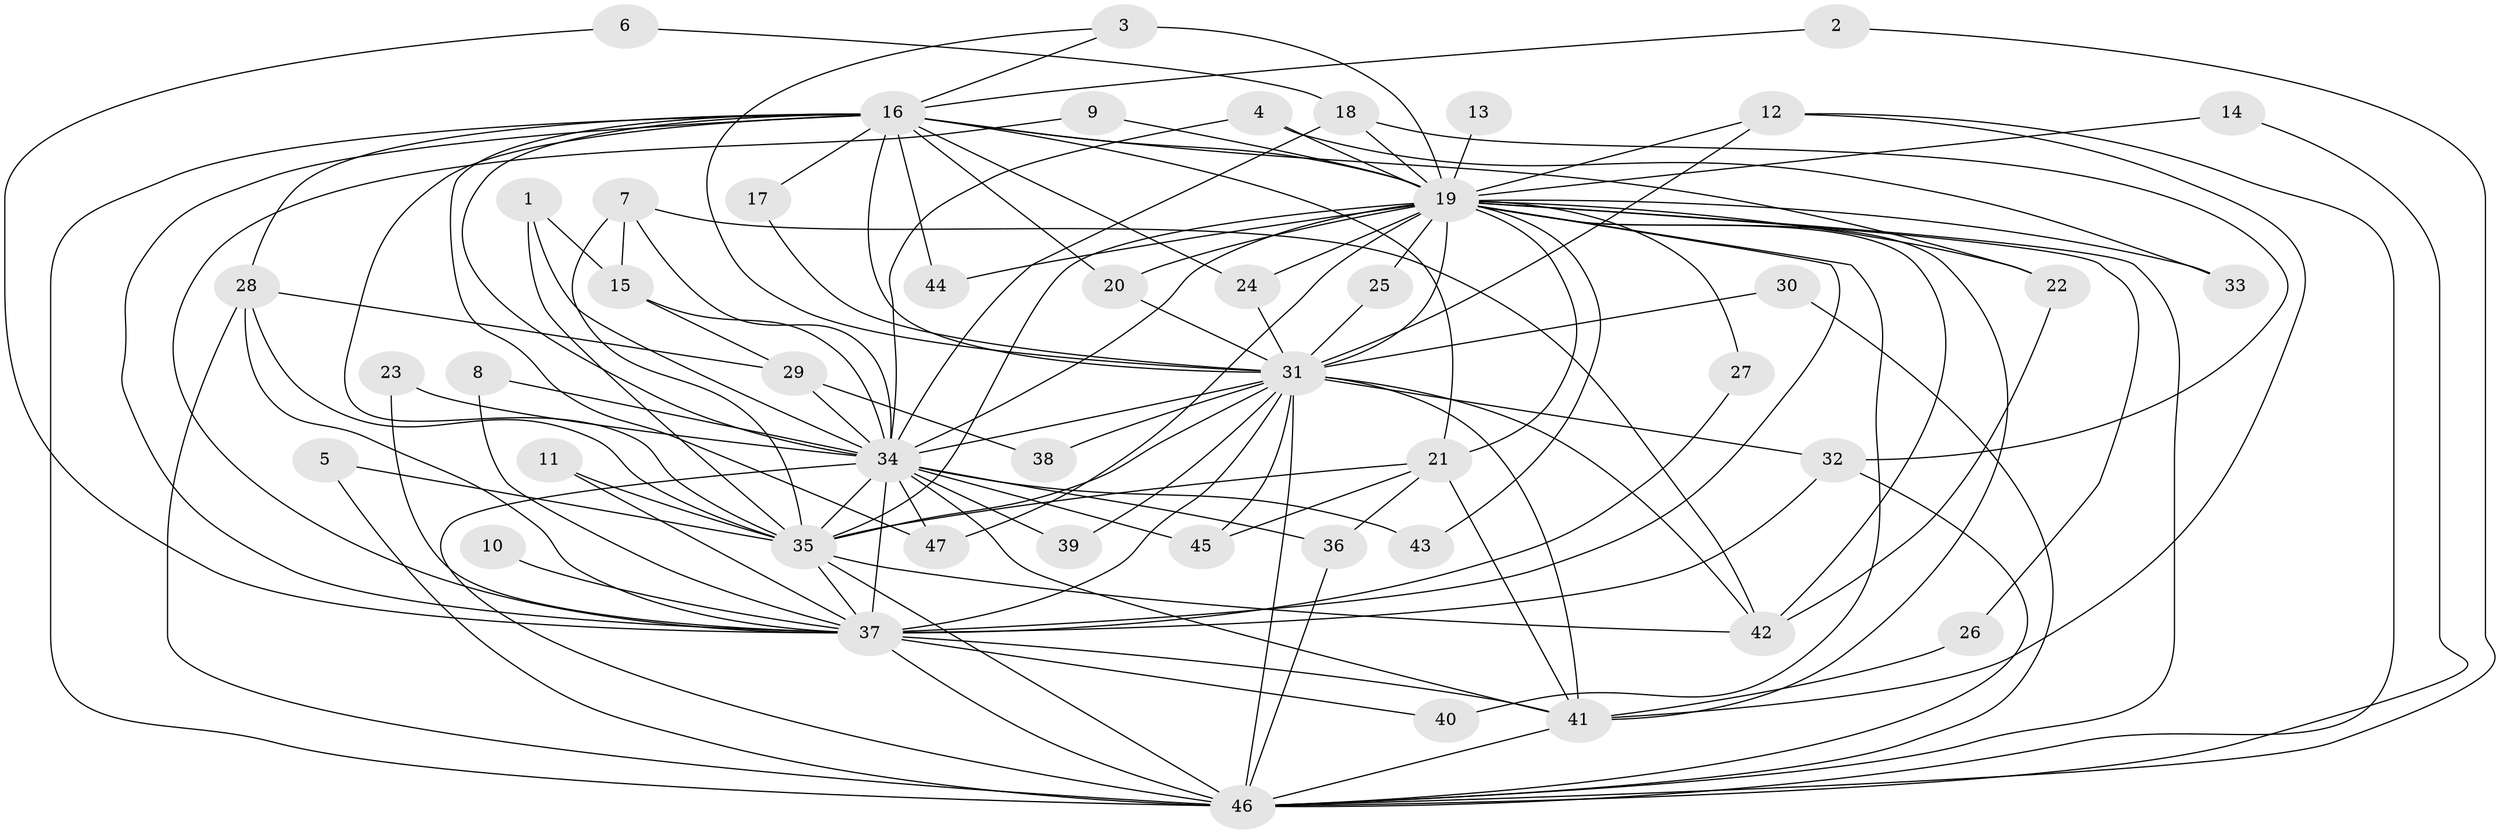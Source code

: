 // original degree distribution, {25: 0.010752688172043012, 20: 0.021505376344086023, 19: 0.010752688172043012, 13: 0.010752688172043012, 24: 0.010752688172043012, 16: 0.010752688172043012, 18: 0.010752688172043012, 21: 0.010752688172043012, 22: 0.010752688172043012, 4: 0.10752688172043011, 3: 0.1827956989247312, 5: 0.053763440860215055, 2: 0.5376344086021505, 8: 0.010752688172043012}
// Generated by graph-tools (version 1.1) at 2025/49/03/09/25 03:49:36]
// undirected, 47 vertices, 121 edges
graph export_dot {
graph [start="1"]
  node [color=gray90,style=filled];
  1;
  2;
  3;
  4;
  5;
  6;
  7;
  8;
  9;
  10;
  11;
  12;
  13;
  14;
  15;
  16;
  17;
  18;
  19;
  20;
  21;
  22;
  23;
  24;
  25;
  26;
  27;
  28;
  29;
  30;
  31;
  32;
  33;
  34;
  35;
  36;
  37;
  38;
  39;
  40;
  41;
  42;
  43;
  44;
  45;
  46;
  47;
  1 -- 15 [weight=1.0];
  1 -- 34 [weight=1.0];
  1 -- 35 [weight=1.0];
  2 -- 16 [weight=1.0];
  2 -- 46 [weight=1.0];
  3 -- 16 [weight=1.0];
  3 -- 19 [weight=2.0];
  3 -- 31 [weight=1.0];
  4 -- 19 [weight=1.0];
  4 -- 33 [weight=1.0];
  4 -- 34 [weight=1.0];
  5 -- 35 [weight=1.0];
  5 -- 46 [weight=1.0];
  6 -- 18 [weight=1.0];
  6 -- 37 [weight=1.0];
  7 -- 15 [weight=1.0];
  7 -- 34 [weight=2.0];
  7 -- 35 [weight=1.0];
  7 -- 42 [weight=1.0];
  8 -- 34 [weight=2.0];
  8 -- 37 [weight=1.0];
  9 -- 19 [weight=1.0];
  9 -- 37 [weight=1.0];
  10 -- 37 [weight=1.0];
  11 -- 35 [weight=1.0];
  11 -- 37 [weight=1.0];
  12 -- 19 [weight=1.0];
  12 -- 31 [weight=1.0];
  12 -- 41 [weight=1.0];
  12 -- 46 [weight=1.0];
  13 -- 19 [weight=2.0];
  14 -- 19 [weight=1.0];
  14 -- 46 [weight=1.0];
  15 -- 29 [weight=1.0];
  15 -- 34 [weight=1.0];
  16 -- 17 [weight=1.0];
  16 -- 19 [weight=2.0];
  16 -- 20 [weight=1.0];
  16 -- 21 [weight=1.0];
  16 -- 22 [weight=1.0];
  16 -- 24 [weight=2.0];
  16 -- 28 [weight=1.0];
  16 -- 31 [weight=1.0];
  16 -- 34 [weight=3.0];
  16 -- 35 [weight=1.0];
  16 -- 37 [weight=1.0];
  16 -- 44 [weight=1.0];
  16 -- 46 [weight=1.0];
  16 -- 47 [weight=1.0];
  17 -- 31 [weight=1.0];
  18 -- 19 [weight=2.0];
  18 -- 32 [weight=1.0];
  18 -- 34 [weight=1.0];
  19 -- 20 [weight=1.0];
  19 -- 21 [weight=1.0];
  19 -- 22 [weight=1.0];
  19 -- 24 [weight=1.0];
  19 -- 25 [weight=1.0];
  19 -- 26 [weight=1.0];
  19 -- 27 [weight=1.0];
  19 -- 31 [weight=2.0];
  19 -- 33 [weight=2.0];
  19 -- 34 [weight=6.0];
  19 -- 35 [weight=2.0];
  19 -- 37 [weight=2.0];
  19 -- 40 [weight=1.0];
  19 -- 41 [weight=1.0];
  19 -- 42 [weight=1.0];
  19 -- 43 [weight=1.0];
  19 -- 44 [weight=1.0];
  19 -- 46 [weight=3.0];
  19 -- 47 [weight=1.0];
  20 -- 31 [weight=1.0];
  21 -- 35 [weight=1.0];
  21 -- 36 [weight=1.0];
  21 -- 41 [weight=1.0];
  21 -- 45 [weight=1.0];
  22 -- 42 [weight=1.0];
  23 -- 34 [weight=1.0];
  23 -- 37 [weight=1.0];
  24 -- 31 [weight=1.0];
  25 -- 31 [weight=1.0];
  26 -- 41 [weight=1.0];
  27 -- 37 [weight=1.0];
  28 -- 29 [weight=1.0];
  28 -- 35 [weight=1.0];
  28 -- 37 [weight=1.0];
  28 -- 46 [weight=2.0];
  29 -- 34 [weight=1.0];
  29 -- 38 [weight=1.0];
  30 -- 31 [weight=1.0];
  30 -- 46 [weight=1.0];
  31 -- 32 [weight=1.0];
  31 -- 34 [weight=4.0];
  31 -- 35 [weight=1.0];
  31 -- 37 [weight=1.0];
  31 -- 38 [weight=1.0];
  31 -- 39 [weight=1.0];
  31 -- 41 [weight=2.0];
  31 -- 42 [weight=1.0];
  31 -- 45 [weight=1.0];
  31 -- 46 [weight=1.0];
  32 -- 37 [weight=1.0];
  32 -- 46 [weight=1.0];
  34 -- 35 [weight=4.0];
  34 -- 36 [weight=1.0];
  34 -- 37 [weight=4.0];
  34 -- 39 [weight=1.0];
  34 -- 41 [weight=1.0];
  34 -- 43 [weight=1.0];
  34 -- 45 [weight=1.0];
  34 -- 46 [weight=4.0];
  34 -- 47 [weight=2.0];
  35 -- 37 [weight=2.0];
  35 -- 42 [weight=1.0];
  35 -- 46 [weight=1.0];
  36 -- 46 [weight=1.0];
  37 -- 40 [weight=1.0];
  37 -- 41 [weight=1.0];
  37 -- 46 [weight=1.0];
  41 -- 46 [weight=1.0];
}
